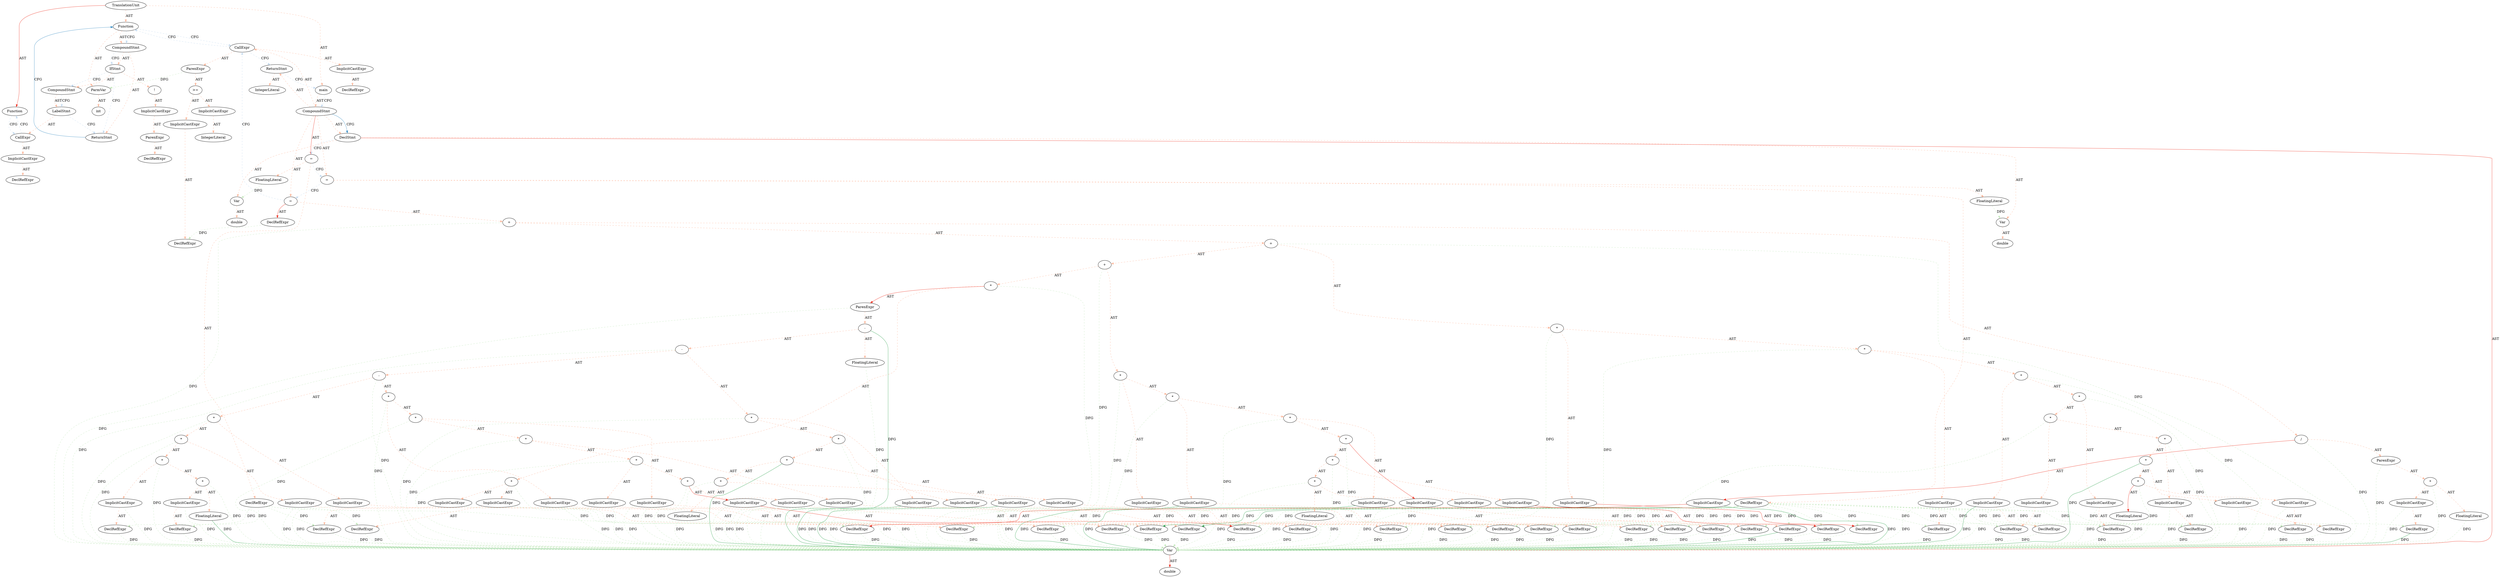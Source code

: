digraph "" {
	node [label="\N"];
	0	[label=TranslationUnit];
	1	[label=Function];
	0 -> 1	[key=0,
		color=6,
		colorscheme=reds8,
		label=AST,
		style=solid];
	2	[label=Function];
	0 -> 2	[key=0,
		color=3,
		colorscheme=reds8,
		label=AST,
		style=dashed];
	17	[label=main];
	0 -> 17	[key=0,
		color=3,
		colorscheme=reds8,
		label=AST,
		style=dashed];
	13	[label=CallExpr];
	1 -> 13	[key=0,
		color=3,
		colorscheme=blues8,
		label=CFG,
		style=dashed];
	3	[label=ParmVar];
	2 -> 3	[key=0,
		color=3,
		colorscheme=reds8,
		label=AST,
		style=dashed];
	5	[label=CompoundStmt];
	2 -> 5	[key=0,
		color=3,
		colorscheme=reds8,
		label=AST,
		style=dashed];
	2 -> 5	[key=1,
		color=3,
		colorscheme=blues8,
		label=CFG,
		style=dashed];
	143	[label=CallExpr];
	2 -> 143	[key=0,
		color=3,
		colorscheme=blues8,
		label=CFG,
		style=dashed];
	4	[label=int];
	3 -> 4	[key=0,
		color=3,
		colorscheme=reds8,
		label=AST,
		style=dashed];
	6	[label=IfStmt];
	5 -> 6	[key=0,
		color=3,
		colorscheme=reds8,
		label=AST,
		style=dashed];
	5 -> 6	[key=1,
		color=3,
		colorscheme=blues8,
		label=CFG,
		style=dashed];
	16	[label=ReturnStmt];
	5 -> 16	[key=0,
		color=3,
		colorscheme=reds8,
		label=AST,
		style=dashed];
	7	[label="!"];
	6 -> 7	[key=0,
		color=3,
		colorscheme=reds8,
		label=AST,
		style=dashed];
	11	[label=CompoundStmt];
	6 -> 11	[key=0,
		color=3,
		colorscheme=reds8,
		label=AST,
		style=dashed];
	6 -> 11	[key=1,
		color=3,
		colorscheme=blues8,
		label=CFG,
		style=dashed];
	6 -> 16	[key=0,
		color=3,
		colorscheme=blues8,
		label=CFG,
		style=dashed];
	8	[label=ImplicitCastExpr];
	7 -> 8	[key=0,
		color=3,
		colorscheme=reds8,
		label=AST,
		style=dashed];
	9	[label=ParenExpr];
	8 -> 9	[key=0,
		color=3,
		colorscheme=reds8,
		label=AST,
		style=dashed];
	10	[label=DeclRefExpr];
	9 -> 10	[key=0,
		color=3,
		colorscheme=reds8,
		label=AST,
		style=dashed];
	12	[label=LabelStmt];
	11 -> 12	[key=0,
		color=3,
		colorscheme=reds8,
		label=AST,
		style=dashed];
	11 -> 12	[key=1,
		color=3,
		colorscheme=blues8,
		label=CFG,
		style=dashed];
	12 -> 13	[key=0,
		color=3,
		colorscheme=reds8,
		label=AST,
		style=dashed];
	12 -> 16	[key=0,
		color=3,
		colorscheme=blues8,
		label=CFG,
		style=dashed];
	13 -> 1	[key=0,
		color=3,
		colorscheme=blues8,
		label=CFG,
		style=dashed];
	14	[label=ImplicitCastExpr];
	13 -> 14	[key=0,
		color=3,
		colorscheme=reds8,
		label=AST,
		style=dashed];
	15	[label=DeclRefExpr];
	14 -> 15	[key=0,
		color=3,
		colorscheme=reds8,
		label=AST,
		style=dashed];
	16 -> 2	[key=0,
		color=6,
		colorscheme=blues8,
		label=CFG,
		style=solid];
	18	[label=CompoundStmt];
	17 -> 18	[key=0,
		color=3,
		colorscheme=reds8,
		label=AST,
		style=dashed];
	17 -> 18	[key=1,
		color=3,
		colorscheme=blues8,
		label=CFG,
		style=dashed];
	19	[label=DeclStmt];
	18 -> 19	[key=0,
		color=3,
		colorscheme=reds8,
		label=AST,
		style=dashed];
	18 -> 19	[key=1,
		color=6,
		colorscheme=blues8,
		label=CFG,
		style=solid];
	26	[label="="];
	18 -> 26	[key=0,
		color=6,
		colorscheme=reds8,
		label=AST,
		style=solid];
	29	[label="="];
	18 -> 29	[key=0,
		color=3,
		colorscheme=reds8,
		label=AST,
		style=dashed];
	32	[label="="];
	18 -> 32	[key=0,
		color=3,
		colorscheme=reds8,
		label=AST,
		style=dashed];
	18 -> 143	[key=0,
		color=3,
		colorscheme=reds8,
		label=AST,
		style=dashed];
	152	[label=ReturnStmt];
	18 -> 152	[key=0,
		color=3,
		colorscheme=reds8,
		label=AST,
		style=dashed];
	20	[label=Var];
	19 -> 20	[key=0,
		color=3,
		colorscheme=reds8,
		label=AST,
		style=dashed];
	22	[label=Var];
	19 -> 22	[key=0,
		color=3,
		colorscheme=reds8,
		label=AST,
		style=dashed];
	24	[label=Var];
	19 -> 24	[key=0,
		color=6,
		colorscheme=reds8,
		label=AST,
		style=solid];
	19 -> 26	[key=0,
		color=3,
		colorscheme=blues8,
		label=CFG,
		style=dashed];
	21	[label=double];
	20 -> 21	[key=0,
		color=3,
		colorscheme=reds8,
		label=AST,
		style=dashed];
	23	[label=double];
	22 -> 23	[key=0,
		color=3,
		colorscheme=reds8,
		label=AST,
		style=dashed];
	25	[label=double];
	24 -> 25	[key=0,
		color=6,
		colorscheme=reds8,
		label=AST,
		style=solid];
	27	[label=DeclRefExpr];
	26 -> 27	[key=0,
		color=3,
		colorscheme=reds8,
		label=AST,
		style=dashed];
	28	[label=FloatingLiteral];
	26 -> 28	[key=0,
		color=3,
		colorscheme=reds8,
		label=AST,
		style=dashed];
	26 -> 29	[key=0,
		color=3,
		colorscheme=blues8,
		label=CFG,
		style=dashed];
	59	[label=DeclRefExpr];
	27 -> 59	[key=0,
		color=3,
		colorscheme=greens8,
		label=DFG,
		style=dashed];
	61	[label=DeclRefExpr];
	27 -> 61	[key=0,
		color=3,
		colorscheme=greens8,
		label=DFG,
		style=dashed];
	72	[label=DeclRefExpr];
	27 -> 72	[key=0,
		color=3,
		colorscheme=greens8,
		label=DFG,
		style=dashed];
	74	[label=DeclRefExpr];
	27 -> 74	[key=0,
		color=3,
		colorscheme=greens8,
		label=DFG,
		style=dashed];
	137	[label=DeclRefExpr];
	27 -> 137	[key=0,
		color=3,
		colorscheme=greens8,
		label=DFG,
		style=dashed];
	28 -> 20	[key=0,
		color=3,
		colorscheme=greens8,
		label=DFG,
		style=dashed];
	30	[label=DeclRefExpr];
	29 -> 30	[key=0,
		color=3,
		colorscheme=reds8,
		label=AST,
		style=dashed];
	31	[label=FloatingLiteral];
	29 -> 31	[key=0,
		color=3,
		colorscheme=reds8,
		label=AST,
		style=dashed];
	29 -> 32	[key=0,
		color=3,
		colorscheme=blues8,
		label=CFG,
		style=dashed];
	45	[label=DeclRefExpr];
	30 -> 45	[key=0,
		color=3,
		colorscheme=greens8,
		label=DFG,
		style=dashed];
	47	[label=DeclRefExpr];
	30 -> 47	[key=0,
		color=3,
		colorscheme=greens8,
		label=DFG,
		style=dashed];
	49	[label=DeclRefExpr];
	30 -> 49	[key=0,
		color=3,
		colorscheme=greens8,
		label=DFG,
		style=dashed];
	51	[label=DeclRefExpr];
	30 -> 51	[key=0,
		color=3,
		colorscheme=greens8,
		label=DFG,
		style=dashed];
	53	[label=DeclRefExpr];
	30 -> 53	[key=0,
		color=3,
		colorscheme=greens8,
		label=DFG,
		style=dashed];
	55	[label=DeclRefExpr];
	30 -> 55	[key=0,
		color=3,
		colorscheme=greens8,
		label=DFG,
		style=dashed];
	76	[label=DeclRefExpr];
	30 -> 76	[key=0,
		color=3,
		colorscheme=greens8,
		label=DFG,
		style=dashed];
	78	[label=DeclRefExpr];
	30 -> 78	[key=0,
		color=3,
		colorscheme=greens8,
		label=DFG,
		style=dashed];
	85	[label=DeclRefExpr];
	30 -> 85	[key=0,
		color=3,
		colorscheme=greens8,
		label=DFG,
		style=dashed];
	87	[label=DeclRefExpr];
	30 -> 87	[key=0,
		color=3,
		colorscheme=greens8,
		label=DFG,
		style=dashed];
	89	[label=DeclRefExpr];
	30 -> 89	[key=0,
		color=3,
		colorscheme=greens8,
		label=DFG,
		style=dashed];
	91	[label=DeclRefExpr];
	30 -> 91	[key=0,
		color=3,
		colorscheme=greens8,
		label=DFG,
		style=dashed];
	93	[label=DeclRefExpr];
	30 -> 93	[key=0,
		color=6,
		colorscheme=greens8,
		label=DFG,
		style=solid];
	95	[label=DeclRefExpr];
	30 -> 95	[key=0,
		color=6,
		colorscheme=greens8,
		label=DFG,
		style=solid];
	102	[label=DeclRefExpr];
	30 -> 102	[key=0,
		color=3,
		colorscheme=greens8,
		label=DFG,
		style=dashed];
	104	[label=DeclRefExpr];
	30 -> 104	[key=0,
		color=3,
		colorscheme=greens8,
		label=DFG,
		style=dashed];
	106	[label=DeclRefExpr];
	30 -> 106	[key=0,
		color=3,
		colorscheme=greens8,
		label=DFG,
		style=dashed];
	108	[label=DeclRefExpr];
	30 -> 108	[key=0,
		color=3,
		colorscheme=greens8,
		label=DFG,
		style=dashed];
	120	[label=DeclRefExpr];
	30 -> 120	[key=0,
		color=3,
		colorscheme=greens8,
		label=DFG,
		style=dashed];
	122	[label=DeclRefExpr];
	30 -> 122	[key=0,
		color=3,
		colorscheme=greens8,
		label=DFG,
		style=dashed];
	124	[label=DeclRefExpr];
	30 -> 124	[key=0,
		color=3,
		colorscheme=greens8,
		label=DFG,
		style=dashed];
	126	[label=DeclRefExpr];
	30 -> 126	[key=0,
		color=3,
		colorscheme=greens8,
		label=DFG,
		style=dashed];
	128	[label=DeclRefExpr];
	30 -> 128	[key=0,
		color=3,
		colorscheme=greens8,
		label=DFG,
		style=dashed];
	130	[label=DeclRefExpr];
	30 -> 130	[key=0,
		color=3,
		colorscheme=greens8,
		label=DFG,
		style=dashed];
	132	[label=DeclRefExpr];
	30 -> 132	[key=0,
		color=3,
		colorscheme=greens8,
		label=DFG,
		style=dashed];
	134	[label=DeclRefExpr];
	30 -> 134	[key=0,
		color=3,
		colorscheme=greens8,
		label=DFG,
		style=dashed];
	142	[label=DeclRefExpr];
	30 -> 142	[key=0,
		color=3,
		colorscheme=greens8,
		label=DFG,
		style=dashed];
	31 -> 22	[key=0,
		color=3,
		colorscheme=greens8,
		label=DFG,
		style=dashed];
	33	[label=DeclRefExpr];
	32 -> 33	[key=0,
		color=6,
		colorscheme=reds8,
		label=AST,
		style=solid];
	34	[label="+"];
	32 -> 34	[key=0,
		color=3,
		colorscheme=reds8,
		label=AST,
		style=dashed];
	32 -> 143	[key=0,
		color=3,
		colorscheme=blues8,
		label=CFG,
		style=dashed];
	149	[label=DeclRefExpr];
	33 -> 149	[key=0,
		color=3,
		colorscheme=greens8,
		label=DFG,
		style=dashed];
	34 -> 24	[key=0,
		color=3,
		colorscheme=greens8,
		label=DFG,
		style=dashed];
	35	[label="+"];
	34 -> 35	[key=0,
		color=3,
		colorscheme=reds8,
		label=AST,
		style=dashed];
	135	[label="/"];
	34 -> 135	[key=0,
		color=3,
		colorscheme=reds8,
		label=AST,
		style=dashed];
	35 -> 24	[key=0,
		color=3,
		colorscheme=greens8,
		label=DFG,
		style=dashed];
	36	[label="+"];
	35 -> 36	[key=0,
		color=3,
		colorscheme=reds8,
		label=AST,
		style=dashed];
	110	[label="*"];
	35 -> 110	[key=0,
		color=3,
		colorscheme=reds8,
		label=AST,
		style=dashed];
	36 -> 24	[key=0,
		color=3,
		colorscheme=greens8,
		label=DFG,
		style=dashed];
	37	[label="*"];
	36 -> 37	[key=0,
		color=3,
		colorscheme=reds8,
		label=AST,
		style=dashed];
	56	[label="*"];
	36 -> 56	[key=0,
		color=3,
		colorscheme=reds8,
		label=AST,
		style=dashed];
	37 -> 24	[key=0,
		color=3,
		colorscheme=greens8,
		label=DFG,
		style=dashed];
	38	[label="*"];
	37 -> 38	[key=0,
		color=3,
		colorscheme=reds8,
		label=AST,
		style=dashed];
	54	[label=ImplicitCastExpr];
	37 -> 54	[key=0,
		color=3,
		colorscheme=reds8,
		label=AST,
		style=dashed];
	38 -> 24	[key=0,
		color=3,
		colorscheme=greens8,
		label=DFG,
		style=dashed];
	39	[label="*"];
	38 -> 39	[key=0,
		color=3,
		colorscheme=reds8,
		label=AST,
		style=dashed];
	52	[label=ImplicitCastExpr];
	38 -> 52	[key=0,
		color=3,
		colorscheme=reds8,
		label=AST,
		style=dashed];
	39 -> 24	[key=0,
		color=3,
		colorscheme=greens8,
		label=DFG,
		style=dashed];
	40	[label="*"];
	39 -> 40	[key=0,
		color=3,
		colorscheme=reds8,
		label=AST,
		style=dashed];
	50	[label=ImplicitCastExpr];
	39 -> 50	[key=0,
		color=3,
		colorscheme=reds8,
		label=AST,
		style=dashed];
	40 -> 24	[key=0,
		color=3,
		colorscheme=greens8,
		label=DFG,
		style=dashed];
	41	[label="*"];
	40 -> 41	[key=0,
		color=3,
		colorscheme=reds8,
		label=AST,
		style=dashed];
	48	[label=ImplicitCastExpr];
	40 -> 48	[key=0,
		color=6,
		colorscheme=reds8,
		label=AST,
		style=solid];
	41 -> 24	[key=0,
		color=3,
		colorscheme=greens8,
		label=DFG,
		style=dashed];
	42	[label="*"];
	41 -> 42	[key=0,
		color=3,
		colorscheme=reds8,
		label=AST,
		style=dashed];
	46	[label=ImplicitCastExpr];
	41 -> 46	[key=0,
		color=3,
		colorscheme=reds8,
		label=AST,
		style=dashed];
	42 -> 24	[key=0,
		color=3,
		colorscheme=greens8,
		label=DFG,
		style=dashed];
	43	[label=FloatingLiteral];
	42 -> 43	[key=0,
		color=3,
		colorscheme=reds8,
		label=AST,
		style=dashed];
	44	[label=ImplicitCastExpr];
	42 -> 44	[key=0,
		color=3,
		colorscheme=reds8,
		label=AST,
		style=dashed];
	43 -> 24	[key=0,
		color=3,
		colorscheme=greens8,
		label=DFG,
		style=dashed];
	44 -> 24	[key=0,
		color=3,
		colorscheme=greens8,
		label=DFG,
		style=dashed];
	44 -> 45	[key=0,
		color=3,
		colorscheme=reds8,
		label=AST,
		style=dashed];
	45 -> 24	[key=0,
		color=6,
		colorscheme=greens8,
		label=DFG,
		style=solid];
	46 -> 24	[key=0,
		color=3,
		colorscheme=greens8,
		label=DFG,
		style=dashed];
	46 -> 47	[key=0,
		color=6,
		colorscheme=reds8,
		label=AST,
		style=solid];
	47 -> 24	[key=0,
		color=3,
		colorscheme=greens8,
		label=DFG,
		style=dashed];
	48 -> 24	[key=0,
		color=3,
		colorscheme=greens8,
		label=DFG,
		style=dashed];
	48 -> 49	[key=0,
		color=3,
		colorscheme=reds8,
		label=AST,
		style=dashed];
	49 -> 24	[key=0,
		color=3,
		colorscheme=greens8,
		label=DFG,
		style=dashed];
	50 -> 24	[key=0,
		color=6,
		colorscheme=greens8,
		label=DFG,
		style=solid];
	50 -> 51	[key=0,
		color=3,
		colorscheme=reds8,
		label=AST,
		style=dashed];
	51 -> 24	[key=0,
		color=3,
		colorscheme=greens8,
		label=DFG,
		style=dashed];
	52 -> 24	[key=0,
		color=6,
		colorscheme=greens8,
		label=DFG,
		style=solid];
	52 -> 53	[key=0,
		color=3,
		colorscheme=reds8,
		label=AST,
		style=dashed];
	53 -> 24	[key=0,
		color=3,
		colorscheme=greens8,
		label=DFG,
		style=dashed];
	54 -> 24	[key=0,
		color=3,
		colorscheme=greens8,
		label=DFG,
		style=dashed];
	54 -> 55	[key=0,
		color=3,
		colorscheme=reds8,
		label=AST,
		style=dashed];
	55 -> 24	[key=0,
		color=3,
		colorscheme=greens8,
		label=DFG,
		style=dashed];
	56 -> 24	[key=0,
		color=3,
		colorscheme=greens8,
		label=DFG,
		style=dashed];
	57	[label="*"];
	56 -> 57	[key=0,
		color=3,
		colorscheme=reds8,
		label=AST,
		style=dashed];
	62	[label=ParenExpr];
	56 -> 62	[key=0,
		color=6,
		colorscheme=reds8,
		label=AST,
		style=solid];
	57 -> 24	[key=0,
		color=3,
		colorscheme=greens8,
		label=DFG,
		style=dashed];
	58	[label=ImplicitCastExpr];
	57 -> 58	[key=0,
		color=3,
		colorscheme=reds8,
		label=AST,
		style=dashed];
	60	[label=ImplicitCastExpr];
	57 -> 60	[key=0,
		color=3,
		colorscheme=reds8,
		label=AST,
		style=dashed];
	58 -> 24	[key=0,
		color=3,
		colorscheme=greens8,
		label=DFG,
		style=dashed];
	58 -> 59	[key=0,
		color=3,
		colorscheme=reds8,
		label=AST,
		style=dashed];
	59 -> 24	[key=0,
		color=3,
		colorscheme=greens8,
		label=DFG,
		style=dashed];
	60 -> 24	[key=0,
		color=3,
		colorscheme=greens8,
		label=DFG,
		style=dashed];
	60 -> 61	[key=0,
		color=3,
		colorscheme=reds8,
		label=AST,
		style=dashed];
	61 -> 24	[key=0,
		color=3,
		colorscheme=greens8,
		label=DFG,
		style=dashed];
	62 -> 24	[key=0,
		color=3,
		colorscheme=greens8,
		label=DFG,
		style=dashed];
	63	[label="-"];
	62 -> 63	[key=0,
		color=3,
		colorscheme=reds8,
		label=AST,
		style=dashed];
	63 -> 24	[key=0,
		color=6,
		colorscheme=greens8,
		label=DFG,
		style=solid];
	64	[label="-"];
	63 -> 64	[key=0,
		color=3,
		colorscheme=reds8,
		label=AST,
		style=dashed];
	109	[label=FloatingLiteral];
	63 -> 109	[key=0,
		color=3,
		colorscheme=reds8,
		label=AST,
		style=dashed];
	64 -> 24	[key=0,
		color=3,
		colorscheme=greens8,
		label=DFG,
		style=dashed];
	65	[label="-"];
	64 -> 65	[key=0,
		color=3,
		colorscheme=reds8,
		label=AST,
		style=dashed];
	96	[label="*"];
	64 -> 96	[key=0,
		color=3,
		colorscheme=reds8,
		label=AST,
		style=dashed];
	65 -> 24	[key=0,
		color=3,
		colorscheme=greens8,
		label=DFG,
		style=dashed];
	66	[label="*"];
	65 -> 66	[key=0,
		color=3,
		colorscheme=reds8,
		label=AST,
		style=dashed];
	79	[label="*"];
	65 -> 79	[key=0,
		color=3,
		colorscheme=reds8,
		label=AST,
		style=dashed];
	66 -> 24	[key=0,
		color=3,
		colorscheme=greens8,
		label=DFG,
		style=dashed];
	67	[label="*"];
	66 -> 67	[key=0,
		color=3,
		colorscheme=reds8,
		label=AST,
		style=dashed];
	77	[label=ImplicitCastExpr];
	66 -> 77	[key=0,
		color=3,
		colorscheme=reds8,
		label=AST,
		style=dashed];
	67 -> 24	[key=0,
		color=3,
		colorscheme=greens8,
		label=DFG,
		style=dashed];
	68	[label="*"];
	67 -> 68	[key=0,
		color=3,
		colorscheme=reds8,
		label=AST,
		style=dashed];
	75	[label=ImplicitCastExpr];
	67 -> 75	[key=0,
		color=3,
		colorscheme=reds8,
		label=AST,
		style=dashed];
	68 -> 24	[key=0,
		color=3,
		colorscheme=greens8,
		label=DFG,
		style=dashed];
	69	[label="*"];
	68 -> 69	[key=0,
		color=3,
		colorscheme=reds8,
		label=AST,
		style=dashed];
	73	[label=ImplicitCastExpr];
	68 -> 73	[key=0,
		color=3,
		colorscheme=reds8,
		label=AST,
		style=dashed];
	69 -> 24	[key=0,
		color=3,
		colorscheme=greens8,
		label=DFG,
		style=dashed];
	70	[label=FloatingLiteral];
	69 -> 70	[key=0,
		color=3,
		colorscheme=reds8,
		label=AST,
		style=dashed];
	71	[label=ImplicitCastExpr];
	69 -> 71	[key=0,
		color=3,
		colorscheme=reds8,
		label=AST,
		style=dashed];
	70 -> 24	[key=0,
		color=6,
		colorscheme=greens8,
		label=DFG,
		style=solid];
	71 -> 24	[key=0,
		color=3,
		colorscheme=greens8,
		label=DFG,
		style=dashed];
	71 -> 72	[key=0,
		color=3,
		colorscheme=reds8,
		label=AST,
		style=dashed];
	72 -> 24	[key=0,
		color=3,
		colorscheme=greens8,
		label=DFG,
		style=dashed];
	73 -> 24	[key=0,
		color=3,
		colorscheme=greens8,
		label=DFG,
		style=dashed];
	73 -> 74	[key=0,
		color=3,
		colorscheme=reds8,
		label=AST,
		style=dashed];
	74 -> 24	[key=0,
		color=3,
		colorscheme=greens8,
		label=DFG,
		style=dashed];
	75 -> 24	[key=0,
		color=3,
		colorscheme=greens8,
		label=DFG,
		style=dashed];
	75 -> 76	[key=0,
		color=3,
		colorscheme=reds8,
		label=AST,
		style=dashed];
	76 -> 24	[key=0,
		color=3,
		colorscheme=greens8,
		label=DFG,
		style=dashed];
	77 -> 24	[key=0,
		color=3,
		colorscheme=greens8,
		label=DFG,
		style=dashed];
	77 -> 78	[key=0,
		color=3,
		colorscheme=reds8,
		label=AST,
		style=dashed];
	78 -> 24	[key=0,
		color=3,
		colorscheme=greens8,
		label=DFG,
		style=dashed];
	79 -> 24	[key=0,
		color=3,
		colorscheme=greens8,
		label=DFG,
		style=dashed];
	80	[label="*"];
	79 -> 80	[key=0,
		color=3,
		colorscheme=reds8,
		label=AST,
		style=dashed];
	94	[label=ImplicitCastExpr];
	79 -> 94	[key=0,
		color=3,
		colorscheme=reds8,
		label=AST,
		style=dashed];
	80 -> 24	[key=0,
		color=3,
		colorscheme=greens8,
		label=DFG,
		style=dashed];
	81	[label="*"];
	80 -> 81	[key=0,
		color=3,
		colorscheme=reds8,
		label=AST,
		style=dashed];
	92	[label=ImplicitCastExpr];
	80 -> 92	[key=0,
		color=3,
		colorscheme=reds8,
		label=AST,
		style=dashed];
	81 -> 24	[key=0,
		color=3,
		colorscheme=greens8,
		label=DFG,
		style=dashed];
	82	[label="*"];
	81 -> 82	[key=0,
		color=3,
		colorscheme=reds8,
		label=AST,
		style=dashed];
	90	[label=ImplicitCastExpr];
	81 -> 90	[key=0,
		color=3,
		colorscheme=reds8,
		label=AST,
		style=dashed];
	82 -> 24	[key=0,
		color=3,
		colorscheme=greens8,
		label=DFG,
		style=dashed];
	83	[label="*"];
	82 -> 83	[key=0,
		color=3,
		colorscheme=reds8,
		label=AST,
		style=dashed];
	88	[label=ImplicitCastExpr];
	82 -> 88	[key=0,
		color=3,
		colorscheme=reds8,
		label=AST,
		style=dashed];
	83 -> 24	[key=0,
		color=3,
		colorscheme=greens8,
		label=DFG,
		style=dashed];
	84	[label=ImplicitCastExpr];
	83 -> 84	[key=0,
		color=6,
		colorscheme=reds8,
		label=AST,
		style=solid];
	86	[label=ImplicitCastExpr];
	83 -> 86	[key=0,
		color=3,
		colorscheme=reds8,
		label=AST,
		style=dashed];
	84 -> 24	[key=0,
		color=3,
		colorscheme=greens8,
		label=DFG,
		style=dashed];
	84 -> 85	[key=0,
		color=6,
		colorscheme=reds8,
		label=AST,
		style=solid];
	85 -> 24	[key=0,
		color=3,
		colorscheme=greens8,
		label=DFG,
		style=dashed];
	86 -> 24	[key=0,
		color=3,
		colorscheme=greens8,
		label=DFG,
		style=dashed];
	86 -> 87	[key=0,
		color=3,
		colorscheme=reds8,
		label=AST,
		style=dashed];
	87 -> 24	[key=0,
		color=3,
		colorscheme=greens8,
		label=DFG,
		style=dashed];
	88 -> 24	[key=0,
		color=3,
		colorscheme=greens8,
		label=DFG,
		style=dashed];
	88 -> 89	[key=0,
		color=3,
		colorscheme=reds8,
		label=AST,
		style=dashed];
	89 -> 24	[key=0,
		color=3,
		colorscheme=greens8,
		label=DFG,
		style=dashed];
	90 -> 24	[key=0,
		color=3,
		colorscheme=greens8,
		label=DFG,
		style=dashed];
	90 -> 91	[key=0,
		color=3,
		colorscheme=reds8,
		label=AST,
		style=dashed];
	91 -> 24	[key=0,
		color=3,
		colorscheme=greens8,
		label=DFG,
		style=dashed];
	92 -> 24	[key=0,
		color=3,
		colorscheme=greens8,
		label=DFG,
		style=dashed];
	92 -> 93	[key=0,
		color=3,
		colorscheme=reds8,
		label=AST,
		style=dashed];
	93 -> 24	[key=0,
		color=3,
		colorscheme=greens8,
		label=DFG,
		style=dashed];
	94 -> 24	[key=0,
		color=3,
		colorscheme=greens8,
		label=DFG,
		style=dashed];
	94 -> 95	[key=0,
		color=3,
		colorscheme=reds8,
		label=AST,
		style=dashed];
	95 -> 24	[key=0,
		color=3,
		colorscheme=greens8,
		label=DFG,
		style=dashed];
	96 -> 24	[key=0,
		color=3,
		colorscheme=greens8,
		label=DFG,
		style=dashed];
	97	[label="*"];
	96 -> 97	[key=0,
		color=3,
		colorscheme=reds8,
		label=AST,
		style=dashed];
	107	[label=ImplicitCastExpr];
	96 -> 107	[key=0,
		color=3,
		colorscheme=reds8,
		label=AST,
		style=dashed];
	97 -> 24	[key=0,
		color=3,
		colorscheme=greens8,
		label=DFG,
		style=dashed];
	98	[label="*"];
	97 -> 98	[key=0,
		color=3,
		colorscheme=reds8,
		label=AST,
		style=dashed];
	105	[label=ImplicitCastExpr];
	97 -> 105	[key=0,
		color=3,
		colorscheme=reds8,
		label=AST,
		style=dashed];
	98 -> 24	[key=0,
		color=6,
		colorscheme=greens8,
		label=DFG,
		style=solid];
	99	[label="*"];
	98 -> 99	[key=0,
		color=3,
		colorscheme=reds8,
		label=AST,
		style=dashed];
	103	[label=ImplicitCastExpr];
	98 -> 103	[key=0,
		color=3,
		colorscheme=reds8,
		label=AST,
		style=dashed];
	99 -> 24	[key=0,
		color=3,
		colorscheme=greens8,
		label=DFG,
		style=dashed];
	100	[label=FloatingLiteral];
	99 -> 100	[key=0,
		color=3,
		colorscheme=reds8,
		label=AST,
		style=dashed];
	101	[label=ImplicitCastExpr];
	99 -> 101	[key=0,
		color=3,
		colorscheme=reds8,
		label=AST,
		style=dashed];
	100 -> 24	[key=0,
		color=3,
		colorscheme=greens8,
		label=DFG,
		style=dashed];
	101 -> 24	[key=0,
		color=3,
		colorscheme=greens8,
		label=DFG,
		style=dashed];
	101 -> 102	[key=0,
		color=3,
		colorscheme=reds8,
		label=AST,
		style=dashed];
	102 -> 24	[key=0,
		color=3,
		colorscheme=greens8,
		label=DFG,
		style=dashed];
	103 -> 24	[key=0,
		color=6,
		colorscheme=greens8,
		label=DFG,
		style=solid];
	103 -> 104	[key=0,
		color=3,
		colorscheme=reds8,
		label=AST,
		style=dashed];
	104 -> 24	[key=0,
		color=3,
		colorscheme=greens8,
		label=DFG,
		style=dashed];
	105 -> 24	[key=0,
		color=3,
		colorscheme=greens8,
		label=DFG,
		style=dashed];
	105 -> 106	[key=0,
		color=3,
		colorscheme=reds8,
		label=AST,
		style=dashed];
	106 -> 24	[key=0,
		color=3,
		colorscheme=greens8,
		label=DFG,
		style=dashed];
	107 -> 24	[key=0,
		color=6,
		colorscheme=greens8,
		label=DFG,
		style=solid];
	107 -> 108	[key=0,
		color=3,
		colorscheme=reds8,
		label=AST,
		style=dashed];
	108 -> 24	[key=0,
		color=3,
		colorscheme=greens8,
		label=DFG,
		style=dashed];
	109 -> 24	[key=0,
		color=3,
		colorscheme=greens8,
		label=DFG,
		style=dashed];
	110 -> 24	[key=0,
		color=3,
		colorscheme=greens8,
		label=DFG,
		style=dashed];
	111	[label="*"];
	110 -> 111	[key=0,
		color=3,
		colorscheme=reds8,
		label=AST,
		style=dashed];
	133	[label=ImplicitCastExpr];
	110 -> 133	[key=0,
		color=3,
		colorscheme=reds8,
		label=AST,
		style=dashed];
	111 -> 24	[key=0,
		color=3,
		colorscheme=greens8,
		label=DFG,
		style=dashed];
	112	[label="*"];
	111 -> 112	[key=0,
		color=3,
		colorscheme=reds8,
		label=AST,
		style=dashed];
	131	[label=ImplicitCastExpr];
	111 -> 131	[key=0,
		color=3,
		colorscheme=reds8,
		label=AST,
		style=dashed];
	112 -> 24	[key=0,
		color=3,
		colorscheme=greens8,
		label=DFG,
		style=dashed];
	113	[label="*"];
	112 -> 113	[key=0,
		color=3,
		colorscheme=reds8,
		label=AST,
		style=dashed];
	129	[label=ImplicitCastExpr];
	112 -> 129	[key=0,
		color=3,
		colorscheme=reds8,
		label=AST,
		style=dashed];
	113 -> 24	[key=0,
		color=3,
		colorscheme=greens8,
		label=DFG,
		style=dashed];
	114	[label="*"];
	113 -> 114	[key=0,
		color=3,
		colorscheme=reds8,
		label=AST,
		style=dashed];
	127	[label=ImplicitCastExpr];
	113 -> 127	[key=0,
		color=3,
		colorscheme=reds8,
		label=AST,
		style=dashed];
	114 -> 24	[key=0,
		color=3,
		colorscheme=greens8,
		label=DFG,
		style=dashed];
	115	[label="*"];
	114 -> 115	[key=0,
		color=3,
		colorscheme=reds8,
		label=AST,
		style=dashed];
	125	[label=ImplicitCastExpr];
	114 -> 125	[key=0,
		color=3,
		colorscheme=reds8,
		label=AST,
		style=dashed];
	115 -> 24	[key=0,
		color=3,
		colorscheme=greens8,
		label=DFG,
		style=dashed];
	116	[label="*"];
	115 -> 116	[key=0,
		color=3,
		colorscheme=reds8,
		label=AST,
		style=dashed];
	123	[label=ImplicitCastExpr];
	115 -> 123	[key=0,
		color=3,
		colorscheme=reds8,
		label=AST,
		style=dashed];
	116 -> 24	[key=0,
		color=6,
		colorscheme=greens8,
		label=DFG,
		style=solid];
	117	[label="*"];
	116 -> 117	[key=0,
		color=3,
		colorscheme=reds8,
		label=AST,
		style=dashed];
	121	[label=ImplicitCastExpr];
	116 -> 121	[key=0,
		color=3,
		colorscheme=reds8,
		label=AST,
		style=dashed];
	117 -> 24	[key=0,
		color=3,
		colorscheme=greens8,
		label=DFG,
		style=dashed];
	118	[label=FloatingLiteral];
	117 -> 118	[key=0,
		color=6,
		colorscheme=reds8,
		label=AST,
		style=solid];
	119	[label=ImplicitCastExpr];
	117 -> 119	[key=0,
		color=3,
		colorscheme=reds8,
		label=AST,
		style=dashed];
	118 -> 24	[key=0,
		color=3,
		colorscheme=greens8,
		label=DFG,
		style=dashed];
	119 -> 24	[key=0,
		color=3,
		colorscheme=greens8,
		label=DFG,
		style=dashed];
	119 -> 120	[key=0,
		color=3,
		colorscheme=reds8,
		label=AST,
		style=dashed];
	120 -> 24	[key=0,
		color=3,
		colorscheme=greens8,
		label=DFG,
		style=dashed];
	121 -> 24	[key=0,
		color=3,
		colorscheme=greens8,
		label=DFG,
		style=dashed];
	121 -> 122	[key=0,
		color=3,
		colorscheme=reds8,
		label=AST,
		style=dashed];
	122 -> 24	[key=0,
		color=3,
		colorscheme=greens8,
		label=DFG,
		style=dashed];
	123 -> 24	[key=0,
		color=3,
		colorscheme=greens8,
		label=DFG,
		style=dashed];
	123 -> 124	[key=0,
		color=3,
		colorscheme=reds8,
		label=AST,
		style=dashed];
	124 -> 24	[key=0,
		color=3,
		colorscheme=greens8,
		label=DFG,
		style=dashed];
	125 -> 24	[key=0,
		color=3,
		colorscheme=greens8,
		label=DFG,
		style=dashed];
	125 -> 126	[key=0,
		color=3,
		colorscheme=reds8,
		label=AST,
		style=dashed];
	126 -> 24	[key=0,
		color=3,
		colorscheme=greens8,
		label=DFG,
		style=dashed];
	127 -> 24	[key=0,
		color=3,
		colorscheme=greens8,
		label=DFG,
		style=dashed];
	127 -> 128	[key=0,
		color=3,
		colorscheme=reds8,
		label=AST,
		style=dashed];
	128 -> 24	[key=0,
		color=3,
		colorscheme=greens8,
		label=DFG,
		style=dashed];
	129 -> 24	[key=0,
		color=6,
		colorscheme=greens8,
		label=DFG,
		style=solid];
	129 -> 130	[key=0,
		color=3,
		colorscheme=reds8,
		label=AST,
		style=dashed];
	130 -> 24	[key=0,
		color=3,
		colorscheme=greens8,
		label=DFG,
		style=dashed];
	131 -> 24	[key=0,
		color=3,
		colorscheme=greens8,
		label=DFG,
		style=dashed];
	131 -> 132	[key=0,
		color=3,
		colorscheme=reds8,
		label=AST,
		style=dashed];
	132 -> 24	[key=0,
		color=3,
		colorscheme=greens8,
		label=DFG,
		style=dashed];
	133 -> 24	[key=0,
		color=3,
		colorscheme=greens8,
		label=DFG,
		style=dashed];
	133 -> 134	[key=0,
		color=6,
		colorscheme=reds8,
		label=AST,
		style=solid];
	134 -> 24	[key=0,
		color=3,
		colorscheme=greens8,
		label=DFG,
		style=dashed];
	135 -> 24	[key=0,
		color=3,
		colorscheme=greens8,
		label=DFG,
		style=dashed];
	136	[label=ImplicitCastExpr];
	135 -> 136	[key=0,
		color=6,
		colorscheme=reds8,
		label=AST,
		style=solid];
	138	[label=ParenExpr];
	135 -> 138	[key=0,
		color=3,
		colorscheme=reds8,
		label=AST,
		style=dashed];
	136 -> 24	[key=0,
		color=6,
		colorscheme=greens8,
		label=DFG,
		style=solid];
	136 -> 137	[key=0,
		color=6,
		colorscheme=reds8,
		label=AST,
		style=solid];
	137 -> 24	[key=0,
		color=3,
		colorscheme=greens8,
		label=DFG,
		style=dashed];
	138 -> 24	[key=0,
		color=3,
		colorscheme=greens8,
		label=DFG,
		style=dashed];
	139	[label="*"];
	138 -> 139	[key=0,
		color=3,
		colorscheme=reds8,
		label=AST,
		style=dashed];
	139 -> 24	[key=0,
		color=3,
		colorscheme=greens8,
		label=DFG,
		style=dashed];
	140	[label=FloatingLiteral];
	139 -> 140	[key=0,
		color=3,
		colorscheme=reds8,
		label=AST,
		style=dashed];
	141	[label=ImplicitCastExpr];
	139 -> 141	[key=0,
		color=3,
		colorscheme=reds8,
		label=AST,
		style=dashed];
	140 -> 24	[key=0,
		color=3,
		colorscheme=greens8,
		label=DFG,
		style=dashed];
	141 -> 24	[key=0,
		color=3,
		colorscheme=greens8,
		label=DFG,
		style=dashed];
	141 -> 142	[key=0,
		color=3,
		colorscheme=reds8,
		label=AST,
		style=dashed];
	142 -> 24	[key=0,
		color=6,
		colorscheme=greens8,
		label=DFG,
		style=solid];
	143 -> 2	[key=0,
		color=3,
		colorscheme=blues8,
		label=CFG,
		style=dashed];
	144	[label=ImplicitCastExpr];
	143 -> 144	[key=0,
		color=3,
		colorscheme=reds8,
		label=AST,
		style=dashed];
	146	[label=ParenExpr];
	143 -> 146	[key=0,
		color=3,
		colorscheme=reds8,
		label=AST,
		style=dashed];
	143 -> 152	[key=0,
		color=3,
		colorscheme=blues8,
		label=CFG,
		style=dashed];
	145	[label=DeclRefExpr];
	144 -> 145	[key=0,
		color=3,
		colorscheme=reds8,
		label=AST,
		style=dashed];
	146 -> 3	[key=0,
		color=3,
		colorscheme=greens8,
		label=DFG,
		style=dashed];
	147	[label=">="];
	146 -> 147	[key=0,
		color=3,
		colorscheme=reds8,
		label=AST,
		style=dashed];
	148	[label=ImplicitCastExpr];
	147 -> 148	[key=0,
		color=3,
		colorscheme=reds8,
		label=AST,
		style=dashed];
	150	[label=ImplicitCastExpr];
	147 -> 150	[key=0,
		color=3,
		colorscheme=reds8,
		label=AST,
		style=dashed];
	148 -> 149	[key=0,
		color=3,
		colorscheme=reds8,
		label=AST,
		style=dashed];
	151	[label=IntegerLiteral];
	150 -> 151	[key=0,
		color=3,
		colorscheme=reds8,
		label=AST,
		style=dashed];
	152 -> 17	[key=0,
		color=3,
		colorscheme=blues8,
		label=CFG,
		style=dashed];
	153	[label=IntegerLiteral];
	152 -> 153	[key=0,
		color=3,
		colorscheme=reds8,
		label=AST,
		style=dashed];
}
